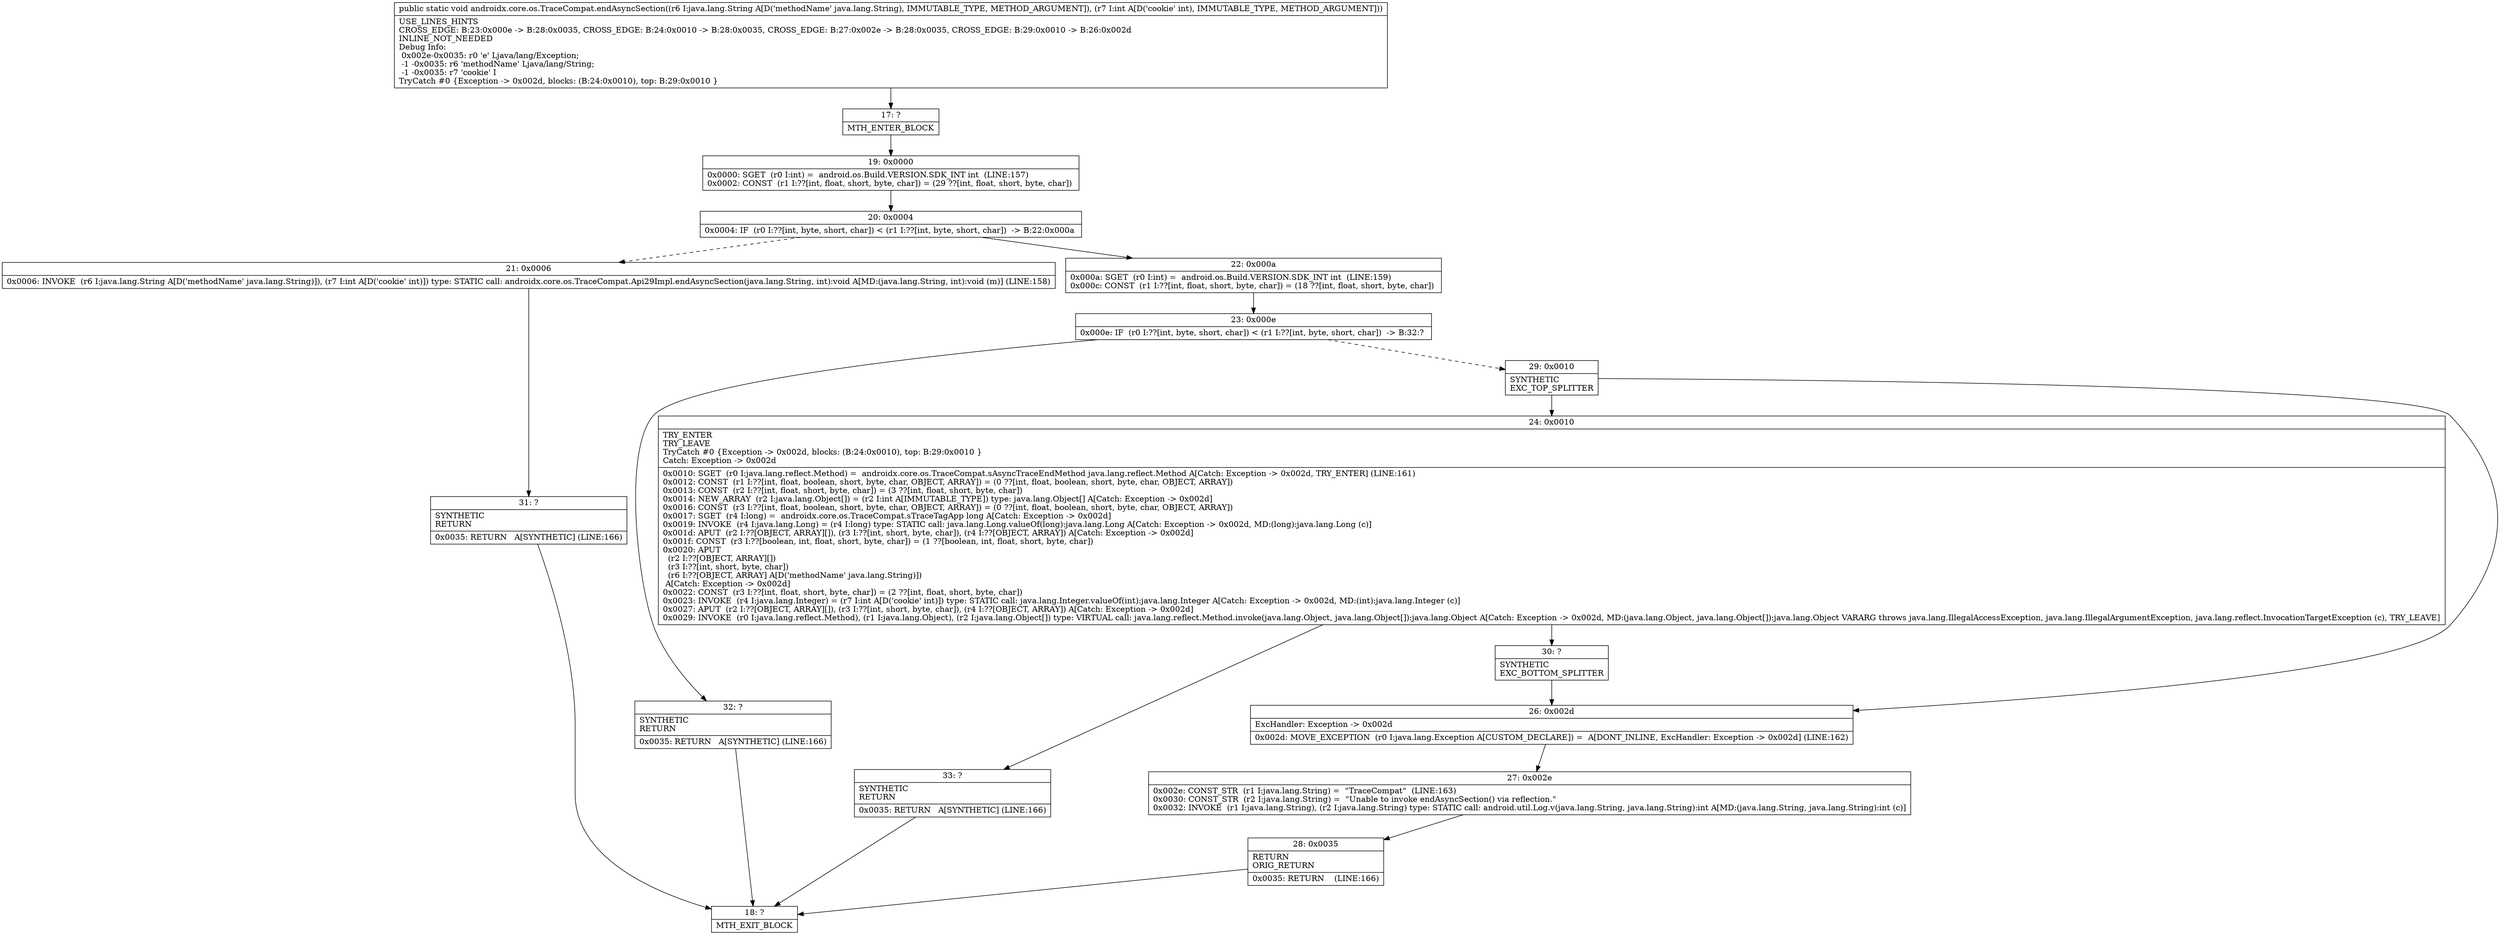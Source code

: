 digraph "CFG forandroidx.core.os.TraceCompat.endAsyncSection(Ljava\/lang\/String;I)V" {
Node_17 [shape=record,label="{17\:\ ?|MTH_ENTER_BLOCK\l}"];
Node_19 [shape=record,label="{19\:\ 0x0000|0x0000: SGET  (r0 I:int) =  android.os.Build.VERSION.SDK_INT int  (LINE:157)\l0x0002: CONST  (r1 I:??[int, float, short, byte, char]) = (29 ??[int, float, short, byte, char]) \l}"];
Node_20 [shape=record,label="{20\:\ 0x0004|0x0004: IF  (r0 I:??[int, byte, short, char]) \< (r1 I:??[int, byte, short, char])  \-\> B:22:0x000a \l}"];
Node_21 [shape=record,label="{21\:\ 0x0006|0x0006: INVOKE  (r6 I:java.lang.String A[D('methodName' java.lang.String)]), (r7 I:int A[D('cookie' int)]) type: STATIC call: androidx.core.os.TraceCompat.Api29Impl.endAsyncSection(java.lang.String, int):void A[MD:(java.lang.String, int):void (m)] (LINE:158)\l}"];
Node_31 [shape=record,label="{31\:\ ?|SYNTHETIC\lRETURN\l|0x0035: RETURN   A[SYNTHETIC] (LINE:166)\l}"];
Node_18 [shape=record,label="{18\:\ ?|MTH_EXIT_BLOCK\l}"];
Node_22 [shape=record,label="{22\:\ 0x000a|0x000a: SGET  (r0 I:int) =  android.os.Build.VERSION.SDK_INT int  (LINE:159)\l0x000c: CONST  (r1 I:??[int, float, short, byte, char]) = (18 ??[int, float, short, byte, char]) \l}"];
Node_23 [shape=record,label="{23\:\ 0x000e|0x000e: IF  (r0 I:??[int, byte, short, char]) \< (r1 I:??[int, byte, short, char])  \-\> B:32:? \l}"];
Node_29 [shape=record,label="{29\:\ 0x0010|SYNTHETIC\lEXC_TOP_SPLITTER\l}"];
Node_24 [shape=record,label="{24\:\ 0x0010|TRY_ENTER\lTRY_LEAVE\lTryCatch #0 \{Exception \-\> 0x002d, blocks: (B:24:0x0010), top: B:29:0x0010 \}\lCatch: Exception \-\> 0x002d\l|0x0010: SGET  (r0 I:java.lang.reflect.Method) =  androidx.core.os.TraceCompat.sAsyncTraceEndMethod java.lang.reflect.Method A[Catch: Exception \-\> 0x002d, TRY_ENTER] (LINE:161)\l0x0012: CONST  (r1 I:??[int, float, boolean, short, byte, char, OBJECT, ARRAY]) = (0 ??[int, float, boolean, short, byte, char, OBJECT, ARRAY]) \l0x0013: CONST  (r2 I:??[int, float, short, byte, char]) = (3 ??[int, float, short, byte, char]) \l0x0014: NEW_ARRAY  (r2 I:java.lang.Object[]) = (r2 I:int A[IMMUTABLE_TYPE]) type: java.lang.Object[] A[Catch: Exception \-\> 0x002d]\l0x0016: CONST  (r3 I:??[int, float, boolean, short, byte, char, OBJECT, ARRAY]) = (0 ??[int, float, boolean, short, byte, char, OBJECT, ARRAY]) \l0x0017: SGET  (r4 I:long) =  androidx.core.os.TraceCompat.sTraceTagApp long A[Catch: Exception \-\> 0x002d]\l0x0019: INVOKE  (r4 I:java.lang.Long) = (r4 I:long) type: STATIC call: java.lang.Long.valueOf(long):java.lang.Long A[Catch: Exception \-\> 0x002d, MD:(long):java.lang.Long (c)]\l0x001d: APUT  (r2 I:??[OBJECT, ARRAY][]), (r3 I:??[int, short, byte, char]), (r4 I:??[OBJECT, ARRAY]) A[Catch: Exception \-\> 0x002d]\l0x001f: CONST  (r3 I:??[boolean, int, float, short, byte, char]) = (1 ??[boolean, int, float, short, byte, char]) \l0x0020: APUT  \l  (r2 I:??[OBJECT, ARRAY][])\l  (r3 I:??[int, short, byte, char])\l  (r6 I:??[OBJECT, ARRAY] A[D('methodName' java.lang.String)])\l A[Catch: Exception \-\> 0x002d]\l0x0022: CONST  (r3 I:??[int, float, short, byte, char]) = (2 ??[int, float, short, byte, char]) \l0x0023: INVOKE  (r4 I:java.lang.Integer) = (r7 I:int A[D('cookie' int)]) type: STATIC call: java.lang.Integer.valueOf(int):java.lang.Integer A[Catch: Exception \-\> 0x002d, MD:(int):java.lang.Integer (c)]\l0x0027: APUT  (r2 I:??[OBJECT, ARRAY][]), (r3 I:??[int, short, byte, char]), (r4 I:??[OBJECT, ARRAY]) A[Catch: Exception \-\> 0x002d]\l0x0029: INVOKE  (r0 I:java.lang.reflect.Method), (r1 I:java.lang.Object), (r2 I:java.lang.Object[]) type: VIRTUAL call: java.lang.reflect.Method.invoke(java.lang.Object, java.lang.Object[]):java.lang.Object A[Catch: Exception \-\> 0x002d, MD:(java.lang.Object, java.lang.Object[]):java.lang.Object VARARG throws java.lang.IllegalAccessException, java.lang.IllegalArgumentException, java.lang.reflect.InvocationTargetException (c), TRY_LEAVE]\l}"];
Node_30 [shape=record,label="{30\:\ ?|SYNTHETIC\lEXC_BOTTOM_SPLITTER\l}"];
Node_33 [shape=record,label="{33\:\ ?|SYNTHETIC\lRETURN\l|0x0035: RETURN   A[SYNTHETIC] (LINE:166)\l}"];
Node_26 [shape=record,label="{26\:\ 0x002d|ExcHandler: Exception \-\> 0x002d\l|0x002d: MOVE_EXCEPTION  (r0 I:java.lang.Exception A[CUSTOM_DECLARE]) =  A[DONT_INLINE, ExcHandler: Exception \-\> 0x002d] (LINE:162)\l}"];
Node_27 [shape=record,label="{27\:\ 0x002e|0x002e: CONST_STR  (r1 I:java.lang.String) =  \"TraceCompat\"  (LINE:163)\l0x0030: CONST_STR  (r2 I:java.lang.String) =  \"Unable to invoke endAsyncSection() via reflection.\" \l0x0032: INVOKE  (r1 I:java.lang.String), (r2 I:java.lang.String) type: STATIC call: android.util.Log.v(java.lang.String, java.lang.String):int A[MD:(java.lang.String, java.lang.String):int (c)]\l}"];
Node_28 [shape=record,label="{28\:\ 0x0035|RETURN\lORIG_RETURN\l|0x0035: RETURN    (LINE:166)\l}"];
Node_32 [shape=record,label="{32\:\ ?|SYNTHETIC\lRETURN\l|0x0035: RETURN   A[SYNTHETIC] (LINE:166)\l}"];
MethodNode[shape=record,label="{public static void androidx.core.os.TraceCompat.endAsyncSection((r6 I:java.lang.String A[D('methodName' java.lang.String), IMMUTABLE_TYPE, METHOD_ARGUMENT]), (r7 I:int A[D('cookie' int), IMMUTABLE_TYPE, METHOD_ARGUMENT]))  | USE_LINES_HINTS\lCROSS_EDGE: B:23:0x000e \-\> B:28:0x0035, CROSS_EDGE: B:24:0x0010 \-\> B:28:0x0035, CROSS_EDGE: B:27:0x002e \-\> B:28:0x0035, CROSS_EDGE: B:29:0x0010 \-\> B:26:0x002d\lINLINE_NOT_NEEDED\lDebug Info:\l  0x002e\-0x0035: r0 'e' Ljava\/lang\/Exception;\l  \-1 \-0x0035: r6 'methodName' Ljava\/lang\/String;\l  \-1 \-0x0035: r7 'cookie' I\lTryCatch #0 \{Exception \-\> 0x002d, blocks: (B:24:0x0010), top: B:29:0x0010 \}\l}"];
MethodNode -> Node_17;Node_17 -> Node_19;
Node_19 -> Node_20;
Node_20 -> Node_21[style=dashed];
Node_20 -> Node_22;
Node_21 -> Node_31;
Node_31 -> Node_18;
Node_22 -> Node_23;
Node_23 -> Node_29[style=dashed];
Node_23 -> Node_32;
Node_29 -> Node_24;
Node_29 -> Node_26;
Node_24 -> Node_30;
Node_24 -> Node_33;
Node_30 -> Node_26;
Node_33 -> Node_18;
Node_26 -> Node_27;
Node_27 -> Node_28;
Node_28 -> Node_18;
Node_32 -> Node_18;
}

